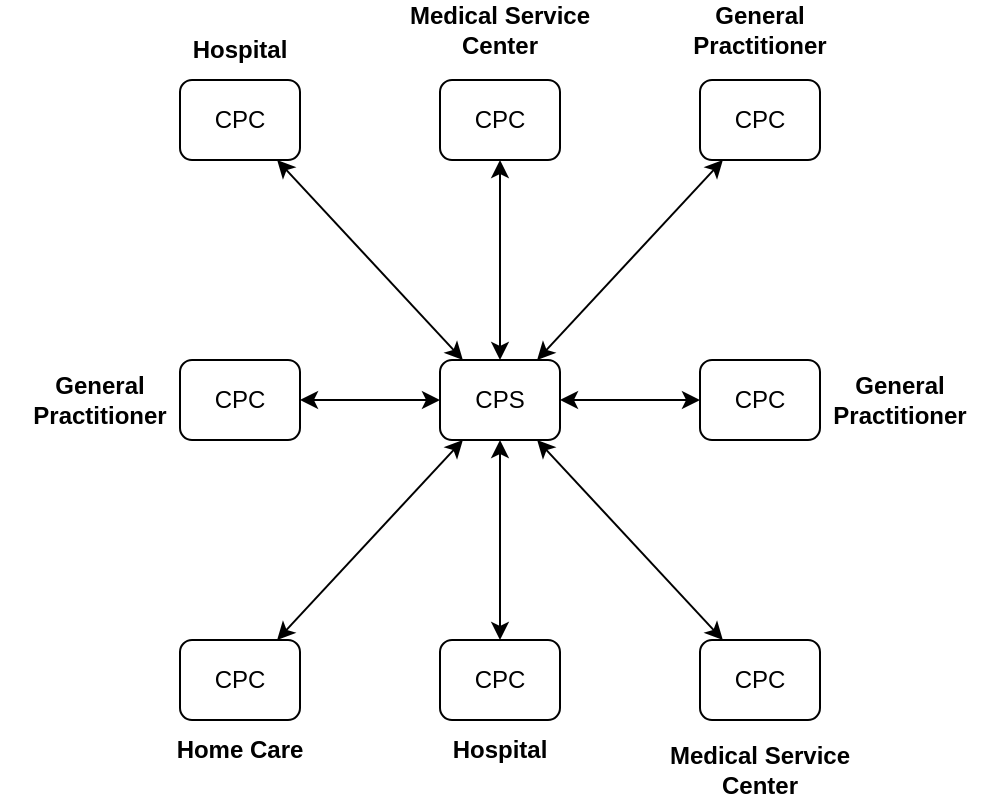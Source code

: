 <mxfile version="24.7.16" pages="2">
  <diagram name="Network" id="GTnO9cXXo5wAcO9DmnU6">
    <mxGraphModel dx="974" dy="1419" grid="1" gridSize="10" guides="1" tooltips="1" connect="1" arrows="1" fold="1" page="1" pageScale="1" pageWidth="827" pageHeight="1169" math="0" shadow="0">
      <root>
        <mxCell id="0" />
        <mxCell id="1" parent="0" />
        <mxCell id="Yy3FOWtkJZIoh8TKrqLI-21" value="CPC" style="rounded=1;whiteSpace=wrap;html=1;" vertex="1" parent="1">
          <mxGeometry x="750" y="80" width="60" height="40" as="geometry" />
        </mxCell>
        <mxCell id="Yy3FOWtkJZIoh8TKrqLI-54" value="" style="endArrow=classic;startArrow=classic;html=1;rounded=0;" edge="1" parent="1" source="Yy3FOWtkJZIoh8TKrqLI-8" target="Yy3FOWtkJZIoh8TKrqLI-44">
          <mxGeometry width="50" height="50" relative="1" as="geometry">
            <mxPoint x="590" y="250" as="sourcePoint" />
            <mxPoint x="640" y="200" as="targetPoint" />
          </mxGeometry>
        </mxCell>
        <mxCell id="Yy3FOWtkJZIoh8TKrqLI-58" value="" style="endArrow=classic;startArrow=classic;html=1;rounded=0;" edge="1" parent="1" source="Yy3FOWtkJZIoh8TKrqLI-44" target="Yy3FOWtkJZIoh8TKrqLI-27">
          <mxGeometry width="50" height="50" relative="1" as="geometry">
            <mxPoint x="600" y="260" as="sourcePoint" />
            <mxPoint x="650" y="210" as="targetPoint" />
          </mxGeometry>
        </mxCell>
        <mxCell id="Yy3FOWtkJZIoh8TKrqLI-59" value="" style="endArrow=classic;startArrow=classic;html=1;rounded=0;" edge="1" parent="1" source="Yy3FOWtkJZIoh8TKrqLI-15" target="Yy3FOWtkJZIoh8TKrqLI-44">
          <mxGeometry width="50" height="50" relative="1" as="geometry">
            <mxPoint x="600" y="260" as="sourcePoint" />
            <mxPoint x="650" y="210" as="targetPoint" />
          </mxGeometry>
        </mxCell>
        <mxCell id="Yy3FOWtkJZIoh8TKrqLI-60" value="" style="endArrow=classic;startArrow=classic;html=1;rounded=0;" edge="1" parent="1" source="Yy3FOWtkJZIoh8TKrqLI-41" target="Yy3FOWtkJZIoh8TKrqLI-44">
          <mxGeometry width="50" height="50" relative="1" as="geometry">
            <mxPoint x="600" y="260" as="sourcePoint" />
            <mxPoint x="650" y="210" as="targetPoint" />
          </mxGeometry>
        </mxCell>
        <mxCell id="Yy3FOWtkJZIoh8TKrqLI-27" value="CPC" style="rounded=1;whiteSpace=wrap;html=1;" vertex="1" parent="1">
          <mxGeometry x="880" y="80" width="60" height="40" as="geometry" />
        </mxCell>
        <mxCell id="Yy3FOWtkJZIoh8TKrqLI-44" value="CPS" style="rounded=1;whiteSpace=wrap;html=1;" vertex="1" parent="1">
          <mxGeometry x="750" y="220" width="60" height="40" as="geometry" />
        </mxCell>
        <mxCell id="Yy3FOWtkJZIoh8TKrqLI-8" value="CPC" style="rounded=1;whiteSpace=wrap;html=1;" vertex="1" parent="1">
          <mxGeometry x="620" y="80" width="60" height="40" as="geometry" />
        </mxCell>
        <mxCell id="Yy3FOWtkJZIoh8TKrqLI-15" value="CPC" style="rounded=1;whiteSpace=wrap;html=1;" vertex="1" parent="1">
          <mxGeometry x="620" y="360" width="60" height="40" as="geometry" />
        </mxCell>
        <mxCell id="Yy3FOWtkJZIoh8TKrqLI-41" value="CPC" style="rounded=1;whiteSpace=wrap;html=1;" vertex="1" parent="1">
          <mxGeometry x="880" y="360" width="60" height="40" as="geometry" />
        </mxCell>
        <mxCell id="h4o0shpko2d1z4qH7dPZ-2" value="CPC" style="rounded=1;whiteSpace=wrap;html=1;" vertex="1" parent="1">
          <mxGeometry x="750" y="360" width="60" height="40" as="geometry" />
        </mxCell>
        <mxCell id="h4o0shpko2d1z4qH7dPZ-3" value="" style="endArrow=classic;startArrow=classic;html=1;rounded=0;" edge="1" parent="1" source="h4o0shpko2d1z4qH7dPZ-2" target="Yy3FOWtkJZIoh8TKrqLI-44">
          <mxGeometry width="50" height="50" relative="1" as="geometry">
            <mxPoint x="600" y="330" as="sourcePoint" />
            <mxPoint x="650" y="280" as="targetPoint" />
          </mxGeometry>
        </mxCell>
        <mxCell id="h4o0shpko2d1z4qH7dPZ-5" value="Hospital" style="text;html=1;align=center;verticalAlign=middle;whiteSpace=wrap;rounded=0;fontStyle=1" vertex="1" parent="1">
          <mxGeometry x="600" y="50" width="100" height="30" as="geometry" />
        </mxCell>
        <mxCell id="h4o0shpko2d1z4qH7dPZ-6" value="Hospital" style="text;html=1;align=center;verticalAlign=middle;whiteSpace=wrap;rounded=0;fontStyle=1" vertex="1" parent="1">
          <mxGeometry x="730" y="400" width="100" height="30" as="geometry" />
        </mxCell>
        <mxCell id="h4o0shpko2d1z4qH7dPZ-7" value="General Practitioner" style="text;html=1;align=center;verticalAlign=middle;whiteSpace=wrap;rounded=0;fontStyle=1" vertex="1" parent="1">
          <mxGeometry x="860" y="40" width="100" height="30" as="geometry" />
        </mxCell>
        <mxCell id="h4o0shpko2d1z4qH7dPZ-8" value="Home Care" style="text;html=1;align=center;verticalAlign=middle;whiteSpace=wrap;rounded=0;fontStyle=1" vertex="1" parent="1">
          <mxGeometry x="600" y="400" width="100" height="30" as="geometry" />
        </mxCell>
        <mxCell id="h4o0shpko2d1z4qH7dPZ-9" value="Medical Service Center" style="text;html=1;align=center;verticalAlign=middle;whiteSpace=wrap;rounded=0;fontStyle=1" vertex="1" parent="1">
          <mxGeometry x="860" y="410" width="100" height="30" as="geometry" />
        </mxCell>
        <mxCell id="h4o0shpko2d1z4qH7dPZ-10" value="Medical Service Center" style="text;html=1;align=center;verticalAlign=middle;whiteSpace=wrap;rounded=0;fontStyle=1" vertex="1" parent="1">
          <mxGeometry x="730" y="40" width="100" height="30" as="geometry" />
        </mxCell>
        <mxCell id="h4o0shpko2d1z4qH7dPZ-11" value="" style="endArrow=classic;startArrow=classic;html=1;rounded=0;" edge="1" parent="1" source="Yy3FOWtkJZIoh8TKrqLI-44" target="Yy3FOWtkJZIoh8TKrqLI-21">
          <mxGeometry width="50" height="50" relative="1" as="geometry">
            <mxPoint x="600" y="330" as="sourcePoint" />
            <mxPoint x="650" y="280" as="targetPoint" />
          </mxGeometry>
        </mxCell>
        <mxCell id="h4o0shpko2d1z4qH7dPZ-12" value="CPC" style="rounded=1;whiteSpace=wrap;html=1;" vertex="1" parent="1">
          <mxGeometry x="880" y="220" width="60" height="40" as="geometry" />
        </mxCell>
        <mxCell id="h4o0shpko2d1z4qH7dPZ-13" value="CPC" style="rounded=1;whiteSpace=wrap;html=1;" vertex="1" parent="1">
          <mxGeometry x="620" y="220" width="60" height="40" as="geometry" />
        </mxCell>
        <mxCell id="h4o0shpko2d1z4qH7dPZ-14" value="General Practitioner" style="text;html=1;align=center;verticalAlign=middle;whiteSpace=wrap;rounded=0;fontStyle=1" vertex="1" parent="1">
          <mxGeometry x="930" y="225" width="100" height="30" as="geometry" />
        </mxCell>
        <mxCell id="h4o0shpko2d1z4qH7dPZ-15" value="General Practitioner" style="text;html=1;align=center;verticalAlign=middle;whiteSpace=wrap;rounded=0;fontStyle=1" vertex="1" parent="1">
          <mxGeometry x="530" y="225" width="100" height="30" as="geometry" />
        </mxCell>
        <mxCell id="h4o0shpko2d1z4qH7dPZ-16" value="" style="endArrow=classic;startArrow=classic;html=1;rounded=0;" edge="1" parent="1" source="h4o0shpko2d1z4qH7dPZ-13" target="Yy3FOWtkJZIoh8TKrqLI-44">
          <mxGeometry width="50" height="50" relative="1" as="geometry">
            <mxPoint x="600" y="330" as="sourcePoint" />
            <mxPoint x="650" y="280" as="targetPoint" />
          </mxGeometry>
        </mxCell>
        <mxCell id="h4o0shpko2d1z4qH7dPZ-17" value="" style="endArrow=classic;startArrow=classic;html=1;rounded=0;" edge="1" parent="1" source="Yy3FOWtkJZIoh8TKrqLI-44" target="h4o0shpko2d1z4qH7dPZ-12">
          <mxGeometry width="50" height="50" relative="1" as="geometry">
            <mxPoint x="600" y="330" as="sourcePoint" />
            <mxPoint x="650" y="280" as="targetPoint" />
          </mxGeometry>
        </mxCell>
      </root>
    </mxGraphModel>
  </diagram>
  <diagram id="6IAVoZsigsfEeod-0MnW" name="CPC+CPS">
    <mxGraphModel dx="779" dy="1135" grid="1" gridSize="10" guides="1" tooltips="1" connect="1" arrows="1" fold="1" page="1" pageScale="1" pageWidth="827" pageHeight="1169" math="0" shadow="0">
      <root>
        <mxCell id="0" />
        <mxCell id="1" parent="0" />
        <mxCell id="ZCailMSM_ZhTBmSRtzI--1" value="" style="group" parent="1" vertex="1" connectable="0">
          <mxGeometry x="124" y="510" width="580" height="350" as="geometry" />
        </mxCell>
        <mxCell id="ZCailMSM_ZhTBmSRtzI--2" value="" style="rounded=1;whiteSpace=wrap;html=1;" parent="ZCailMSM_ZhTBmSRtzI--1" vertex="1">
          <mxGeometry width="360" height="320" as="geometry" />
        </mxCell>
        <mxCell id="ZCailMSM_ZhTBmSRtzI--3" value="EHR" style="shape=cylinder3;whiteSpace=wrap;html=1;boundedLbl=1;backgroundOutline=1;size=15;" parent="ZCailMSM_ZhTBmSRtzI--1" vertex="1">
          <mxGeometry x="20" y="120" width="60" height="80" as="geometry" />
        </mxCell>
        <mxCell id="ZCailMSM_ZhTBmSRtzI--4" value="" style="rounded=1;whiteSpace=wrap;html=1;" parent="ZCailMSM_ZhTBmSRtzI--1" vertex="1">
          <mxGeometry x="150" y="40" width="200" height="240" as="geometry" />
        </mxCell>
        <mxCell id="ZCailMSM_ZhTBmSRtzI--5" value="CPC" style="rounded=1;whiteSpace=wrap;html=1;" parent="ZCailMSM_ZhTBmSRtzI--1" vertex="1">
          <mxGeometry x="320" y="140" width="60" height="40" as="geometry" />
        </mxCell>
        <mxCell id="ZCailMSM_ZhTBmSRtzI--6" value="CPS" style="rounded=1;whiteSpace=wrap;html=1;" parent="ZCailMSM_ZhTBmSRtzI--1" vertex="1">
          <mxGeometry x="320" y="90" width="60" height="40" as="geometry" />
        </mxCell>
        <mxCell id="ZCailMSM_ZhTBmSRtzI--7" value="Care&lt;div&gt;Plans&lt;/div&gt;" style="shape=cylinder3;whiteSpace=wrap;html=1;boundedLbl=1;backgroundOutline=1;size=15;fontSize=11;" parent="ZCailMSM_ZhTBmSRtzI--1" vertex="1">
          <mxGeometry x="160" y="70" width="60" height="80" as="geometry" />
        </mxCell>
        <mxCell id="ZCailMSM_ZhTBmSRtzI--8" value="" style="endArrow=classic;startArrow=classic;html=1;rounded=0;" parent="ZCailMSM_ZhTBmSRtzI--1" source="ZCailMSM_ZhTBmSRtzI--7" target="ZCailMSM_ZhTBmSRtzI--6" edge="1">
          <mxGeometry width="50" height="50" relative="1" as="geometry">
            <mxPoint x="40" y="260" as="sourcePoint" />
            <mxPoint x="90" y="210" as="targetPoint" />
            <Array as="points">
              <mxPoint x="266" y="110" />
            </Array>
          </mxGeometry>
        </mxCell>
        <mxCell id="ZCailMSM_ZhTBmSRtzI--9" value="" style="endArrow=classic;startArrow=classic;html=1;rounded=0;" parent="ZCailMSM_ZhTBmSRtzI--1" source="ZCailMSM_ZhTBmSRtzI--3" target="ZCailMSM_ZhTBmSRtzI--5" edge="1">
          <mxGeometry width="50" height="50" relative="1" as="geometry">
            <mxPoint x="220" y="90" as="sourcePoint" />
            <mxPoint x="270" y="40" as="targetPoint" />
          </mxGeometry>
        </mxCell>
        <mxCell id="ZCailMSM_ZhTBmSRtzI--10" value="Nuts" style="rounded=1;whiteSpace=wrap;html=1;dashed=1;" parent="ZCailMSM_ZhTBmSRtzI--1" vertex="1">
          <mxGeometry x="320" y="190" width="60" height="40" as="geometry" />
        </mxCell>
        <mxCell id="ZCailMSM_ZhTBmSRtzI--11" value="&lt;font style=&quot;font-size: 11px;&quot;&gt;Verifiable Credentials&lt;/font&gt;" style="shape=cylinder3;whiteSpace=wrap;html=1;boundedLbl=1;backgroundOutline=1;size=15;dashed=1;" parent="ZCailMSM_ZhTBmSRtzI--1" vertex="1">
          <mxGeometry x="160" y="170" width="60" height="80" as="geometry" />
        </mxCell>
        <mxCell id="ZCailMSM_ZhTBmSRtzI--12" value="" style="endArrow=classic;startArrow=classic;html=1;rounded=0;dashed=1;" parent="ZCailMSM_ZhTBmSRtzI--1" source="ZCailMSM_ZhTBmSRtzI--11" target="ZCailMSM_ZhTBmSRtzI--10" edge="1">
          <mxGeometry width="50" height="50" relative="1" as="geometry">
            <mxPoint x="220" y="90" as="sourcePoint" />
            <mxPoint x="270" y="40" as="targetPoint" />
          </mxGeometry>
        </mxCell>
        <mxCell id="ZCailMSM_ZhTBmSRtzI--13" value="&lt;b&gt;ORCA&lt;/b&gt;" style="text;html=1;align=center;verticalAlign=middle;whiteSpace=wrap;rounded=0;" parent="ZCailMSM_ZhTBmSRtzI--1" vertex="1">
          <mxGeometry x="220" y="250" width="60" height="30" as="geometry" />
        </mxCell>
        <mxCell id="ZCailMSM_ZhTBmSRtzI--14" value="&lt;b&gt;Health Care Organization&lt;/b&gt;" style="text;html=1;align=center;verticalAlign=middle;whiteSpace=wrap;rounded=0;" parent="ZCailMSM_ZhTBmSRtzI--1" vertex="1">
          <mxGeometry x="85" y="320" width="190" height="30" as="geometry" />
        </mxCell>
        <mxCell id="ZCailMSM_ZhTBmSRtzI--15" value="The Internet" style="ellipse;shape=cloud;whiteSpace=wrap;html=1;" parent="ZCailMSM_ZhTBmSRtzI--1" vertex="1">
          <mxGeometry x="460" y="120" width="120" height="80" as="geometry" />
        </mxCell>
        <mxCell id="ZCailMSM_ZhTBmSRtzI--16" value="" style="endArrow=classic;startArrow=classic;html=1;rounded=0;" parent="ZCailMSM_ZhTBmSRtzI--1" source="ZCailMSM_ZhTBmSRtzI--6" target="ZCailMSM_ZhTBmSRtzI--15" edge="1">
          <mxGeometry width="50" height="50" relative="1" as="geometry">
            <mxPoint x="380" y="-130" as="sourcePoint" />
            <mxPoint x="430" y="-180" as="targetPoint" />
          </mxGeometry>
        </mxCell>
        <mxCell id="ZCailMSM_ZhTBmSRtzI--17" value="" style="endArrow=classic;startArrow=classic;html=1;rounded=0;dashed=1;" parent="ZCailMSM_ZhTBmSRtzI--1" source="ZCailMSM_ZhTBmSRtzI--10" target="ZCailMSM_ZhTBmSRtzI--15" edge="1">
          <mxGeometry width="50" height="50" relative="1" as="geometry">
            <mxPoint x="440" y="280" as="sourcePoint" />
            <mxPoint x="490" y="230" as="targetPoint" />
          </mxGeometry>
        </mxCell>
        <mxCell id="ZCailMSM_ZhTBmSRtzI--18" value="" style="endArrow=classic;startArrow=classic;html=1;rounded=0;" parent="ZCailMSM_ZhTBmSRtzI--1" source="ZCailMSM_ZhTBmSRtzI--5" target="ZCailMSM_ZhTBmSRtzI--15" edge="1">
          <mxGeometry width="50" height="50" relative="1" as="geometry">
            <mxPoint x="410" y="230" as="sourcePoint" />
            <mxPoint x="460" y="180" as="targetPoint" />
          </mxGeometry>
        </mxCell>
      </root>
    </mxGraphModel>
  </diagram>
</mxfile>
